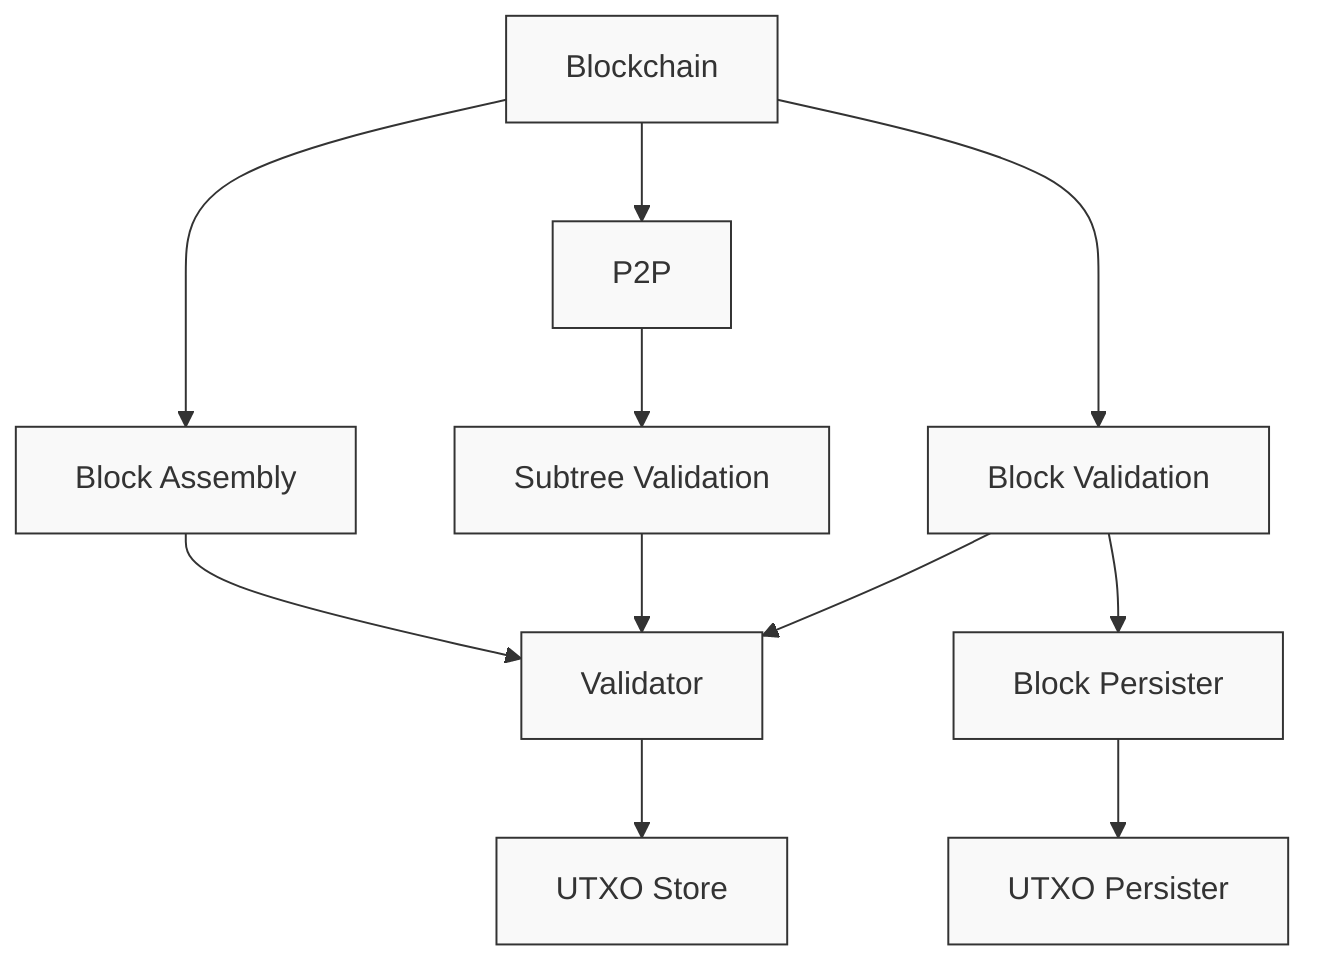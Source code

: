 graph TD
    bc[Blockchain] --> ba[Block Assembly]
    bc --> p2p[P2P]
    bc --> bv[Block Validation]

    p2p --> sv[Subtree Validation]

    ba --> val[Validator]
    sv --> val
    bv --> val

    bv --> bp[Block Persister]
    bp --> up[UTXO Persister]

    val --> us[UTXO Store]

    style bc fill:#f9f9f9,stroke:#333,stroke-width:1px
    style ba fill:#f9f9f9,stroke:#333,stroke-width:1px
    style p2p fill:#f9f9f9,stroke:#333,stroke-width:1px
    style bv fill:#f9f9f9,stroke:#333,stroke-width:1px
    style sv fill:#f9f9f9,stroke:#333,stroke-width:1px
    style val fill:#f9f9f9,stroke:#333,stroke-width:1px
    style bp fill:#f9f9f9,stroke:#333,stroke-width:1px
    style up fill:#f9f9f9,stroke:#333,stroke-width:1px
    style us fill:#f9f9f9,stroke:#333,stroke-width:1px